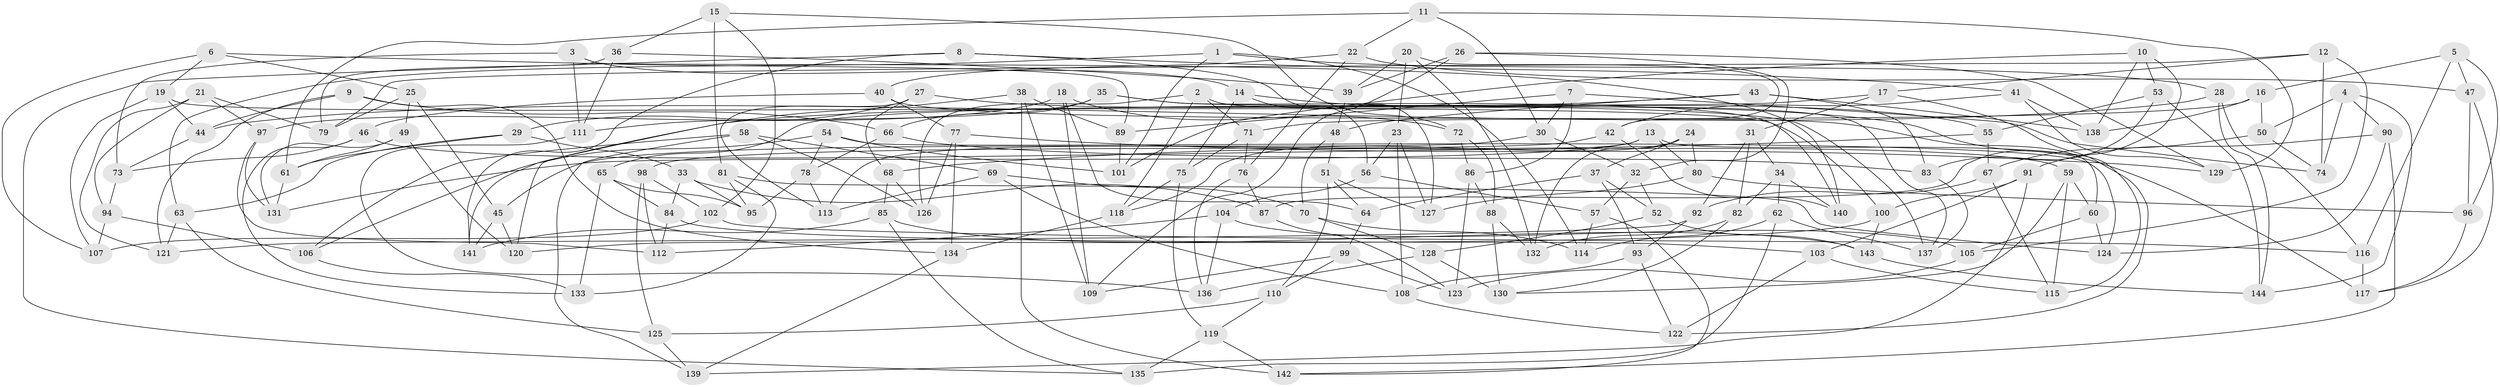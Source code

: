 // coarse degree distribution, {3: 0.18604651162790697, 4: 0.27906976744186046, 8: 0.06976744186046512, 9: 0.046511627906976744, 6: 0.13953488372093023, 5: 0.09302325581395349, 7: 0.023255813953488372, 13: 0.023255813953488372, 11: 0.046511627906976744, 10: 0.046511627906976744, 14: 0.023255813953488372, 18: 0.023255813953488372}
// Generated by graph-tools (version 1.1) at 2025/01/03/04/25 22:01:42]
// undirected, 144 vertices, 288 edges
graph export_dot {
graph [start="1"]
  node [color=gray90,style=filled];
  1;
  2;
  3;
  4;
  5;
  6;
  7;
  8;
  9;
  10;
  11;
  12;
  13;
  14;
  15;
  16;
  17;
  18;
  19;
  20;
  21;
  22;
  23;
  24;
  25;
  26;
  27;
  28;
  29;
  30;
  31;
  32;
  33;
  34;
  35;
  36;
  37;
  38;
  39;
  40;
  41;
  42;
  43;
  44;
  45;
  46;
  47;
  48;
  49;
  50;
  51;
  52;
  53;
  54;
  55;
  56;
  57;
  58;
  59;
  60;
  61;
  62;
  63;
  64;
  65;
  66;
  67;
  68;
  69;
  70;
  71;
  72;
  73;
  74;
  75;
  76;
  77;
  78;
  79;
  80;
  81;
  82;
  83;
  84;
  85;
  86;
  87;
  88;
  89;
  90;
  91;
  92;
  93;
  94;
  95;
  96;
  97;
  98;
  99;
  100;
  101;
  102;
  103;
  104;
  105;
  106;
  107;
  108;
  109;
  110;
  111;
  112;
  113;
  114;
  115;
  116;
  117;
  118;
  119;
  120;
  121;
  122;
  123;
  124;
  125;
  126;
  127;
  128;
  129;
  130;
  131;
  132;
  133;
  134;
  135;
  136;
  137;
  138;
  139;
  140;
  141;
  142;
  143;
  144;
  1 -- 101;
  1 -- 63;
  1 -- 114;
  1 -- 28;
  2 -- 71;
  2 -- 137;
  2 -- 126;
  2 -- 118;
  3 -- 89;
  3 -- 111;
  3 -- 14;
  3 -- 73;
  4 -- 90;
  4 -- 144;
  4 -- 50;
  4 -- 74;
  5 -- 16;
  5 -- 96;
  5 -- 116;
  5 -- 47;
  6 -- 19;
  6 -- 25;
  6 -- 140;
  6 -- 107;
  7 -- 89;
  7 -- 74;
  7 -- 86;
  7 -- 30;
  8 -- 141;
  8 -- 41;
  8 -- 135;
  8 -- 127;
  9 -- 44;
  9 -- 66;
  9 -- 121;
  9 -- 134;
  10 -- 138;
  10 -- 101;
  10 -- 53;
  10 -- 87;
  11 -- 22;
  11 -- 61;
  11 -- 30;
  11 -- 129;
  12 -- 79;
  12 -- 17;
  12 -- 74;
  12 -- 105;
  13 -- 131;
  13 -- 80;
  13 -- 113;
  13 -- 115;
  14 -- 56;
  14 -- 75;
  14 -- 55;
  15 -- 36;
  15 -- 72;
  15 -- 81;
  15 -- 102;
  16 -- 138;
  16 -- 50;
  16 -- 71;
  17 -- 65;
  17 -- 31;
  17 -- 122;
  18 -- 109;
  18 -- 97;
  18 -- 72;
  18 -- 64;
  19 -- 107;
  19 -- 100;
  19 -- 44;
  20 -- 42;
  20 -- 23;
  20 -- 132;
  20 -- 39;
  21 -- 97;
  21 -- 94;
  21 -- 79;
  21 -- 121;
  22 -- 40;
  22 -- 76;
  22 -- 47;
  23 -- 108;
  23 -- 56;
  23 -- 127;
  24 -- 132;
  24 -- 80;
  24 -- 37;
  24 -- 118;
  25 -- 49;
  25 -- 45;
  25 -- 79;
  26 -- 129;
  26 -- 109;
  26 -- 32;
  26 -- 39;
  27 -- 29;
  27 -- 113;
  27 -- 117;
  27 -- 68;
  28 -- 144;
  28 -- 44;
  28 -- 116;
  29 -- 61;
  29 -- 63;
  29 -- 33;
  30 -- 45;
  30 -- 32;
  31 -- 92;
  31 -- 82;
  31 -- 34;
  32 -- 52;
  32 -- 57;
  33 -- 87;
  33 -- 95;
  33 -- 84;
  34 -- 82;
  34 -- 62;
  34 -- 140;
  35 -- 140;
  35 -- 66;
  35 -- 111;
  35 -- 137;
  36 -- 39;
  36 -- 79;
  36 -- 111;
  37 -- 52;
  37 -- 93;
  37 -- 64;
  38 -- 89;
  38 -- 142;
  38 -- 120;
  38 -- 109;
  39 -- 48;
  40 -- 60;
  40 -- 46;
  40 -- 77;
  41 -- 129;
  41 -- 42;
  41 -- 138;
  42 -- 140;
  42 -- 98;
  43 -- 138;
  43 -- 141;
  43 -- 48;
  43 -- 83;
  44 -- 73;
  45 -- 120;
  45 -- 141;
  46 -- 73;
  46 -- 133;
  46 -- 59;
  47 -- 96;
  47 -- 117;
  48 -- 70;
  48 -- 51;
  49 -- 120;
  49 -- 61;
  49 -- 131;
  50 -- 74;
  50 -- 67;
  51 -- 110;
  51 -- 64;
  51 -- 127;
  52 -- 143;
  52 -- 128;
  53 -- 144;
  53 -- 83;
  53 -- 55;
  54 -- 101;
  54 -- 106;
  54 -- 78;
  54 -- 124;
  55 -- 67;
  55 -- 68;
  56 -- 57;
  56 -- 104;
  57 -- 142;
  57 -- 114;
  58 -- 106;
  58 -- 139;
  58 -- 126;
  58 -- 69;
  59 -- 130;
  59 -- 60;
  59 -- 115;
  60 -- 124;
  60 -- 105;
  61 -- 131;
  62 -- 137;
  62 -- 114;
  62 -- 135;
  63 -- 125;
  63 -- 121;
  64 -- 99;
  65 -- 133;
  65 -- 84;
  65 -- 95;
  66 -- 83;
  66 -- 78;
  67 -- 115;
  67 -- 92;
  68 -- 85;
  68 -- 126;
  69 -- 113;
  69 -- 70;
  69 -- 108;
  70 -- 128;
  70 -- 114;
  71 -- 75;
  71 -- 76;
  72 -- 86;
  72 -- 88;
  73 -- 94;
  75 -- 119;
  75 -- 118;
  76 -- 136;
  76 -- 87;
  77 -- 129;
  77 -- 134;
  77 -- 126;
  78 -- 95;
  78 -- 113;
  80 -- 96;
  80 -- 127;
  81 -- 133;
  81 -- 95;
  81 -- 124;
  82 -- 130;
  82 -- 132;
  83 -- 137;
  84 -- 103;
  84 -- 112;
  85 -- 141;
  85 -- 143;
  85 -- 135;
  86 -- 88;
  86 -- 123;
  87 -- 123;
  88 -- 132;
  88 -- 130;
  89 -- 101;
  90 -- 91;
  90 -- 124;
  90 -- 142;
  91 -- 103;
  91 -- 100;
  91 -- 139;
  92 -- 121;
  92 -- 93;
  93 -- 122;
  93 -- 108;
  94 -- 107;
  94 -- 106;
  96 -- 117;
  97 -- 131;
  97 -- 112;
  98 -- 112;
  98 -- 125;
  98 -- 102;
  99 -- 123;
  99 -- 110;
  99 -- 109;
  100 -- 143;
  100 -- 120;
  102 -- 116;
  102 -- 107;
  103 -- 115;
  103 -- 122;
  104 -- 105;
  104 -- 136;
  104 -- 112;
  105 -- 123;
  106 -- 133;
  108 -- 122;
  110 -- 125;
  110 -- 119;
  111 -- 136;
  116 -- 117;
  118 -- 134;
  119 -- 142;
  119 -- 135;
  125 -- 139;
  128 -- 130;
  128 -- 136;
  134 -- 139;
  143 -- 144;
}
